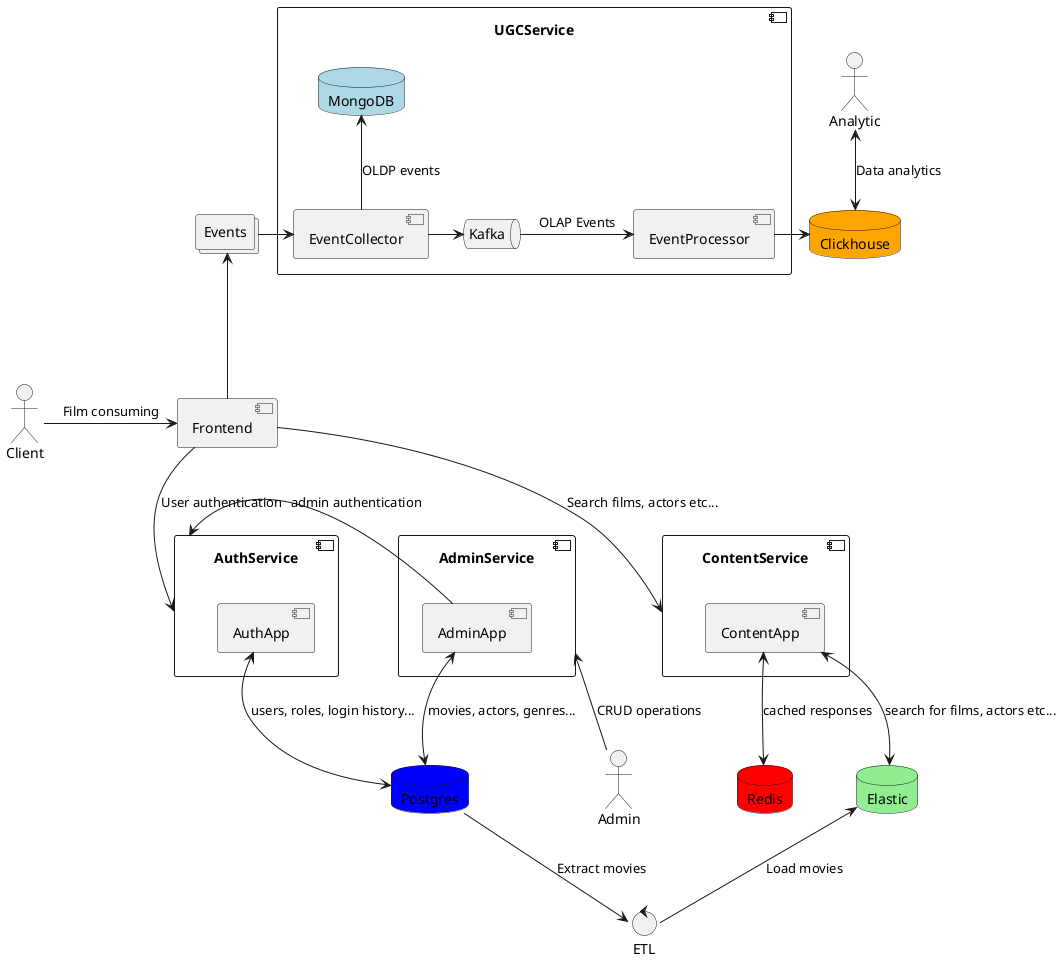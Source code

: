 @startuml
component Frontend
actor Client
actor Admin
actor Analytic
database Postgres #blue
collections Events
database Redis #red
database Elastic #lightgreen
database Clickhouse #orange
control ETL

component ContentService {
    component ContentApp

    ContentApp <-down-> Redis: cached responses
    ContentApp <-down-> Elastic: search for films, actors etc...
}

component AuthService {
    component AuthApp

    AuthApp <-> Postgres: users, roles, login history...
}

component AdminService {
    component AdminApp

    AdminApp <-down-> Postgres: movies, actors, genres...
    AdminApp -> AuthService: admin authentication
}

component UGCService {
    component EventCollector
    queue Kafka
    component EventProcessor
    database MongoDB #lightblue

    Events -> EventCollector
    EventCollector -> Kafka
    EventCollector -up-> MongoDB: OLDP events
    Kafka -> EventProcessor: OLAP Events
    EventProcessor -> Clickhouse
}

Frontend --up-> Events
Frontend -> AuthService: User authentication
Frontend -down-> ContentService: Search films, actors etc...
Admin -up-> AdminService: CRUD operations
Client -> Frontend: Film consuming
Analytic <-down-> Clickhouse: Data analytics
Elastic <-down- ETL: Load movies
Postgres -down-> ETL: Extract movies

@enduml

